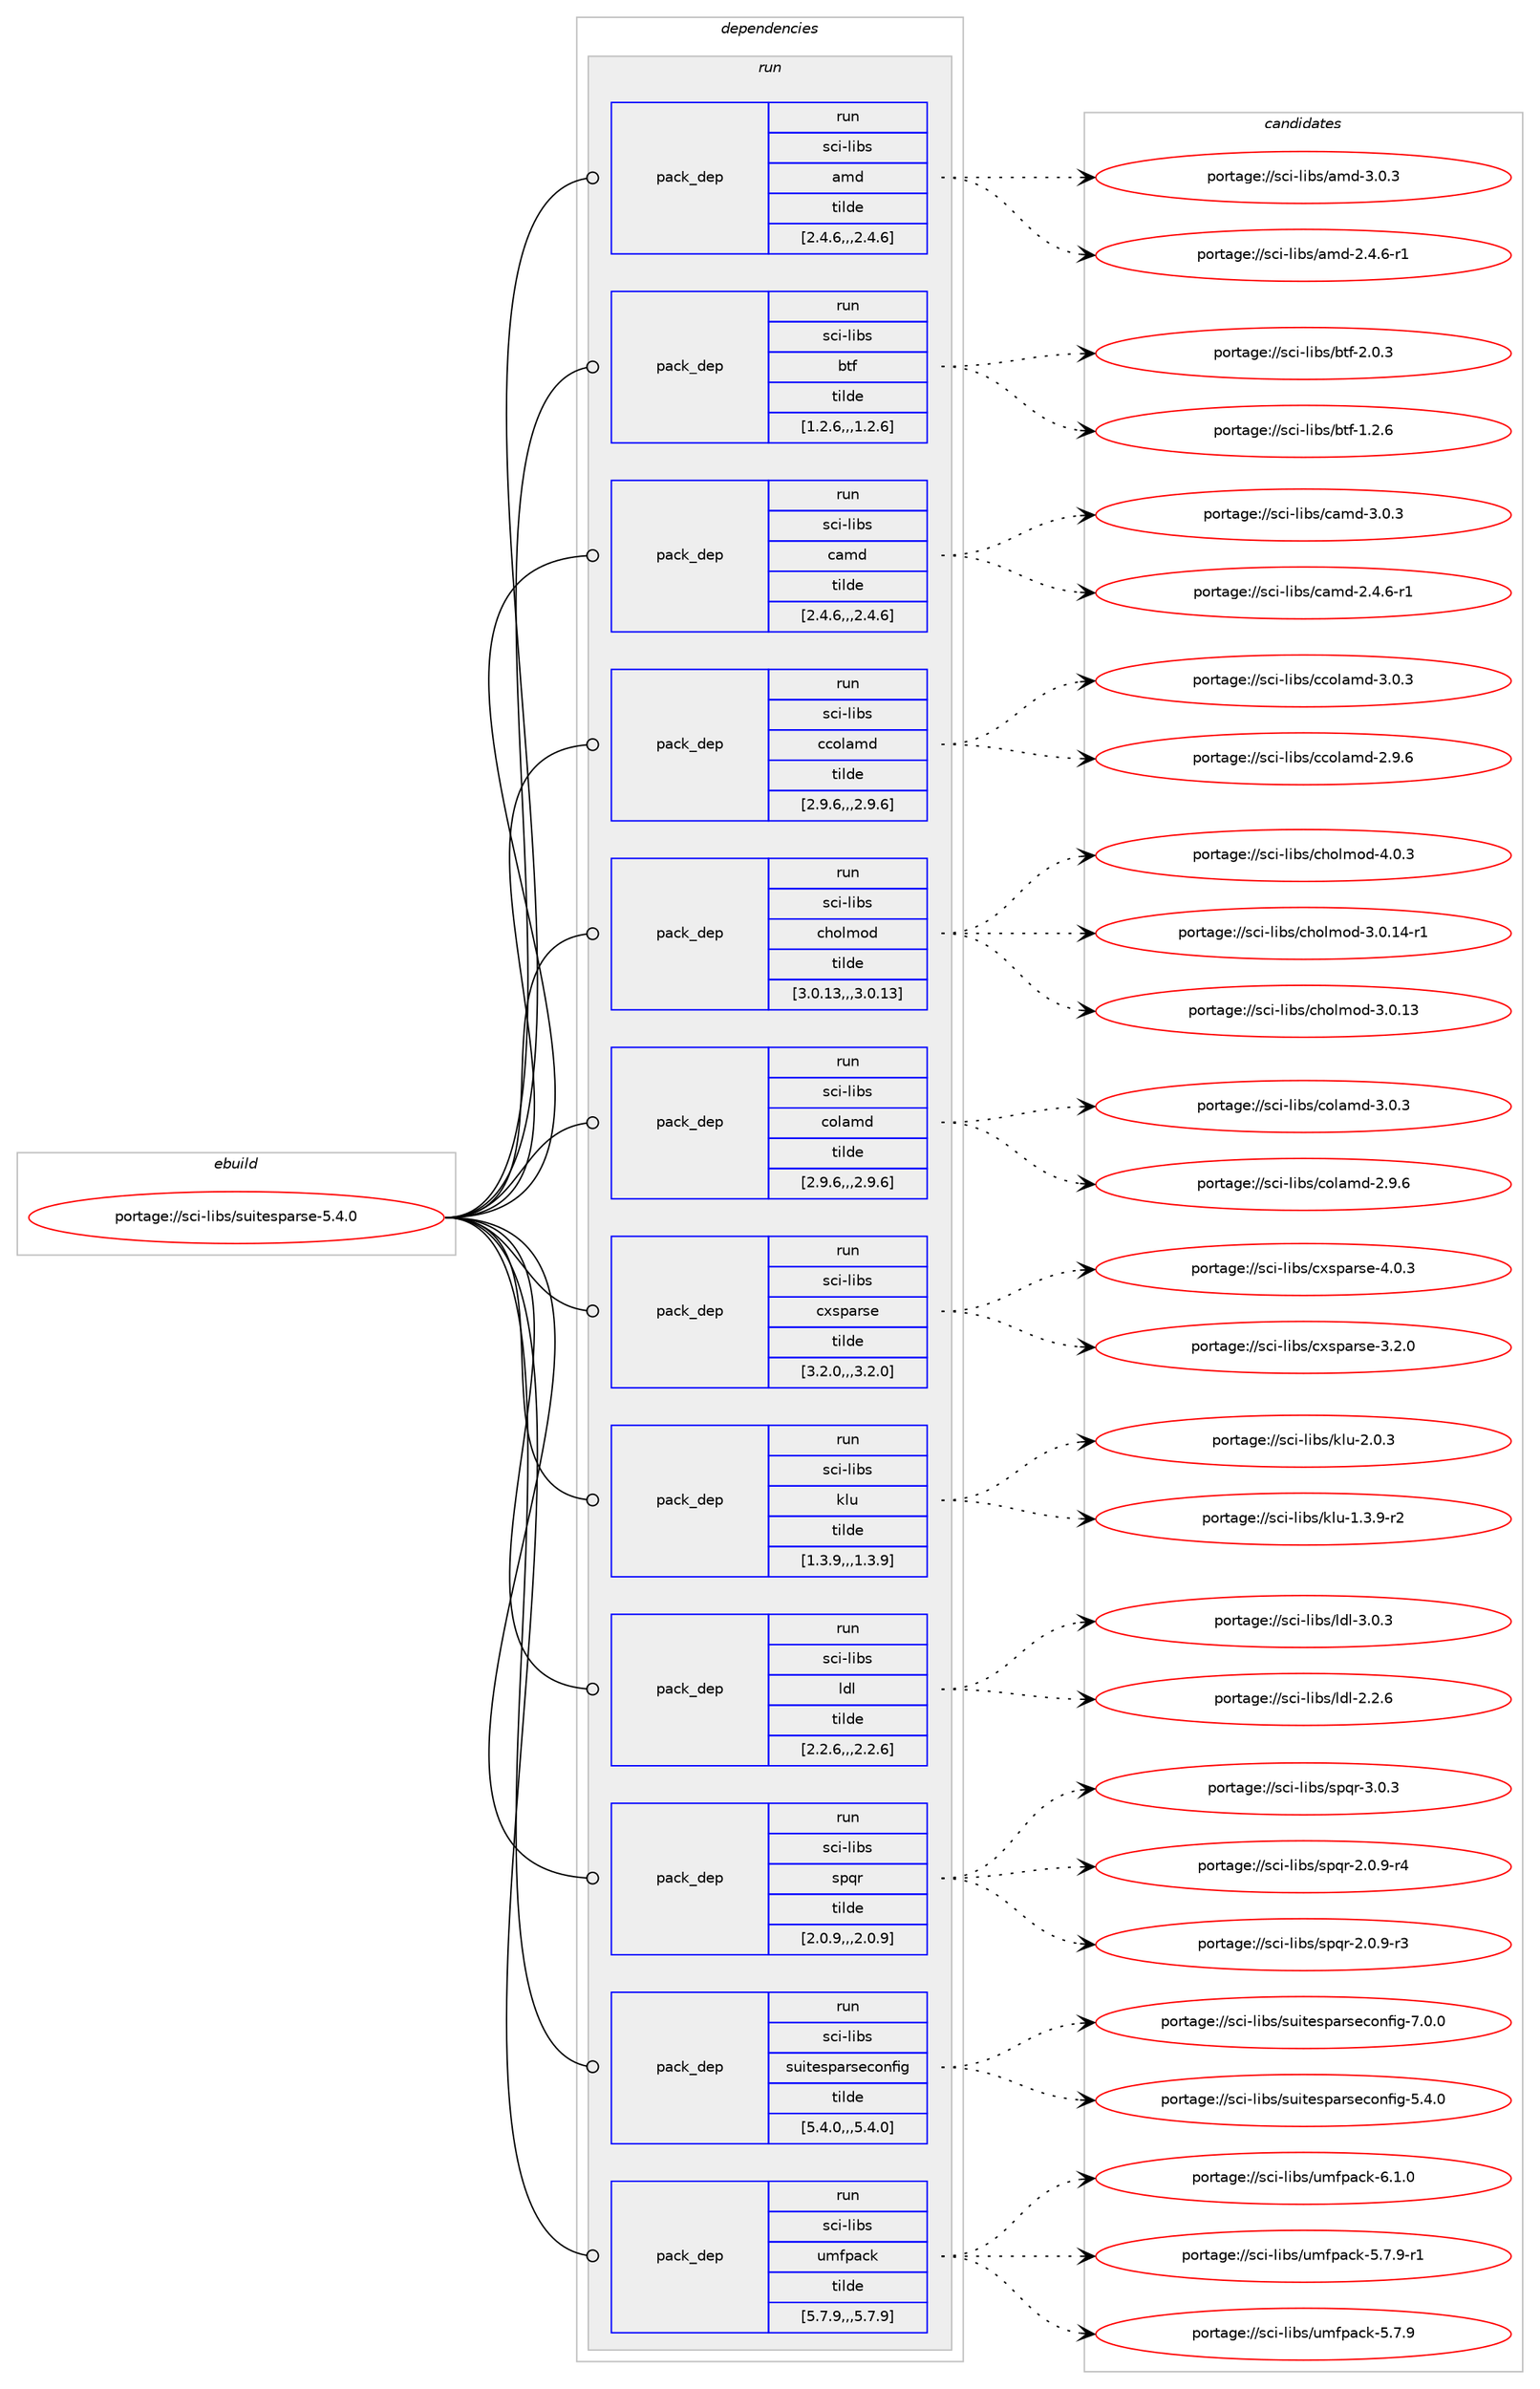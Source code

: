 digraph prolog {

# *************
# Graph options
# *************

newrank=true;
concentrate=true;
compound=true;
graph [rankdir=LR,fontname=Helvetica,fontsize=10,ranksep=1.5];#, ranksep=2.5, nodesep=0.2];
edge  [arrowhead=vee];
node  [fontname=Helvetica,fontsize=10];

# **********
# The ebuild
# **********

subgraph cluster_leftcol {
color=gray;
label=<<i>ebuild</i>>;
id [label="portage://sci-libs/suitesparse-5.4.0", color=red, width=4, href="../sci-libs/suitesparse-5.4.0.svg"];
}

# ****************
# The dependencies
# ****************

subgraph cluster_midcol {
color=gray;
label=<<i>dependencies</i>>;
subgraph cluster_compile {
fillcolor="#eeeeee";
style=filled;
label=<<i>compile</i>>;
}
subgraph cluster_compileandrun {
fillcolor="#eeeeee";
style=filled;
label=<<i>compile and run</i>>;
}
subgraph cluster_run {
fillcolor="#eeeeee";
style=filled;
label=<<i>run</i>>;
subgraph pack9781 {
dependency15828 [label=<<TABLE BORDER="0" CELLBORDER="1" CELLSPACING="0" CELLPADDING="4" WIDTH="220"><TR><TD ROWSPAN="6" CELLPADDING="30">pack_dep</TD></TR><TR><TD WIDTH="110">run</TD></TR><TR><TD>sci-libs</TD></TR><TR><TD>amd</TD></TR><TR><TD>tilde</TD></TR><TR><TD>[2.4.6,,,2.4.6]</TD></TR></TABLE>>, shape=none, color=blue];
}
id:e -> dependency15828:w [weight=20,style="solid",arrowhead="odot"];
subgraph pack9782 {
dependency15829 [label=<<TABLE BORDER="0" CELLBORDER="1" CELLSPACING="0" CELLPADDING="4" WIDTH="220"><TR><TD ROWSPAN="6" CELLPADDING="30">pack_dep</TD></TR><TR><TD WIDTH="110">run</TD></TR><TR><TD>sci-libs</TD></TR><TR><TD>btf</TD></TR><TR><TD>tilde</TD></TR><TR><TD>[1.2.6,,,1.2.6]</TD></TR></TABLE>>, shape=none, color=blue];
}
id:e -> dependency15829:w [weight=20,style="solid",arrowhead="odot"];
subgraph pack9783 {
dependency15830 [label=<<TABLE BORDER="0" CELLBORDER="1" CELLSPACING="0" CELLPADDING="4" WIDTH="220"><TR><TD ROWSPAN="6" CELLPADDING="30">pack_dep</TD></TR><TR><TD WIDTH="110">run</TD></TR><TR><TD>sci-libs</TD></TR><TR><TD>camd</TD></TR><TR><TD>tilde</TD></TR><TR><TD>[2.4.6,,,2.4.6]</TD></TR></TABLE>>, shape=none, color=blue];
}
id:e -> dependency15830:w [weight=20,style="solid",arrowhead="odot"];
subgraph pack9784 {
dependency15831 [label=<<TABLE BORDER="0" CELLBORDER="1" CELLSPACING="0" CELLPADDING="4" WIDTH="220"><TR><TD ROWSPAN="6" CELLPADDING="30">pack_dep</TD></TR><TR><TD WIDTH="110">run</TD></TR><TR><TD>sci-libs</TD></TR><TR><TD>ccolamd</TD></TR><TR><TD>tilde</TD></TR><TR><TD>[2.9.6,,,2.9.6]</TD></TR></TABLE>>, shape=none, color=blue];
}
id:e -> dependency15831:w [weight=20,style="solid",arrowhead="odot"];
subgraph pack9785 {
dependency15832 [label=<<TABLE BORDER="0" CELLBORDER="1" CELLSPACING="0" CELLPADDING="4" WIDTH="220"><TR><TD ROWSPAN="6" CELLPADDING="30">pack_dep</TD></TR><TR><TD WIDTH="110">run</TD></TR><TR><TD>sci-libs</TD></TR><TR><TD>cholmod</TD></TR><TR><TD>tilde</TD></TR><TR><TD>[3.0.13,,,3.0.13]</TD></TR></TABLE>>, shape=none, color=blue];
}
id:e -> dependency15832:w [weight=20,style="solid",arrowhead="odot"];
subgraph pack9786 {
dependency15833 [label=<<TABLE BORDER="0" CELLBORDER="1" CELLSPACING="0" CELLPADDING="4" WIDTH="220"><TR><TD ROWSPAN="6" CELLPADDING="30">pack_dep</TD></TR><TR><TD WIDTH="110">run</TD></TR><TR><TD>sci-libs</TD></TR><TR><TD>colamd</TD></TR><TR><TD>tilde</TD></TR><TR><TD>[2.9.6,,,2.9.6]</TD></TR></TABLE>>, shape=none, color=blue];
}
id:e -> dependency15833:w [weight=20,style="solid",arrowhead="odot"];
subgraph pack9787 {
dependency15834 [label=<<TABLE BORDER="0" CELLBORDER="1" CELLSPACING="0" CELLPADDING="4" WIDTH="220"><TR><TD ROWSPAN="6" CELLPADDING="30">pack_dep</TD></TR><TR><TD WIDTH="110">run</TD></TR><TR><TD>sci-libs</TD></TR><TR><TD>cxsparse</TD></TR><TR><TD>tilde</TD></TR><TR><TD>[3.2.0,,,3.2.0]</TD></TR></TABLE>>, shape=none, color=blue];
}
id:e -> dependency15834:w [weight=20,style="solid",arrowhead="odot"];
subgraph pack9788 {
dependency15835 [label=<<TABLE BORDER="0" CELLBORDER="1" CELLSPACING="0" CELLPADDING="4" WIDTH="220"><TR><TD ROWSPAN="6" CELLPADDING="30">pack_dep</TD></TR><TR><TD WIDTH="110">run</TD></TR><TR><TD>sci-libs</TD></TR><TR><TD>klu</TD></TR><TR><TD>tilde</TD></TR><TR><TD>[1.3.9,,,1.3.9]</TD></TR></TABLE>>, shape=none, color=blue];
}
id:e -> dependency15835:w [weight=20,style="solid",arrowhead="odot"];
subgraph pack9789 {
dependency15836 [label=<<TABLE BORDER="0" CELLBORDER="1" CELLSPACING="0" CELLPADDING="4" WIDTH="220"><TR><TD ROWSPAN="6" CELLPADDING="30">pack_dep</TD></TR><TR><TD WIDTH="110">run</TD></TR><TR><TD>sci-libs</TD></TR><TR><TD>ldl</TD></TR><TR><TD>tilde</TD></TR><TR><TD>[2.2.6,,,2.2.6]</TD></TR></TABLE>>, shape=none, color=blue];
}
id:e -> dependency15836:w [weight=20,style="solid",arrowhead="odot"];
subgraph pack9790 {
dependency15837 [label=<<TABLE BORDER="0" CELLBORDER="1" CELLSPACING="0" CELLPADDING="4" WIDTH="220"><TR><TD ROWSPAN="6" CELLPADDING="30">pack_dep</TD></TR><TR><TD WIDTH="110">run</TD></TR><TR><TD>sci-libs</TD></TR><TR><TD>spqr</TD></TR><TR><TD>tilde</TD></TR><TR><TD>[2.0.9,,,2.0.9]</TD></TR></TABLE>>, shape=none, color=blue];
}
id:e -> dependency15837:w [weight=20,style="solid",arrowhead="odot"];
subgraph pack9791 {
dependency15838 [label=<<TABLE BORDER="0" CELLBORDER="1" CELLSPACING="0" CELLPADDING="4" WIDTH="220"><TR><TD ROWSPAN="6" CELLPADDING="30">pack_dep</TD></TR><TR><TD WIDTH="110">run</TD></TR><TR><TD>sci-libs</TD></TR><TR><TD>suitesparseconfig</TD></TR><TR><TD>tilde</TD></TR><TR><TD>[5.4.0,,,5.4.0]</TD></TR></TABLE>>, shape=none, color=blue];
}
id:e -> dependency15838:w [weight=20,style="solid",arrowhead="odot"];
subgraph pack9792 {
dependency15839 [label=<<TABLE BORDER="0" CELLBORDER="1" CELLSPACING="0" CELLPADDING="4" WIDTH="220"><TR><TD ROWSPAN="6" CELLPADDING="30">pack_dep</TD></TR><TR><TD WIDTH="110">run</TD></TR><TR><TD>sci-libs</TD></TR><TR><TD>umfpack</TD></TR><TR><TD>tilde</TD></TR><TR><TD>[5.7.9,,,5.7.9]</TD></TR></TABLE>>, shape=none, color=blue];
}
id:e -> dependency15839:w [weight=20,style="solid",arrowhead="odot"];
}
}

# **************
# The candidates
# **************

subgraph cluster_choices {
rank=same;
color=gray;
label=<<i>candidates</i>>;

subgraph choice9781 {
color=black;
nodesep=1;
choice1159910545108105981154797109100455146484651 [label="portage://sci-libs/amd-3.0.3", color=red, width=4,href="../sci-libs/amd-3.0.3.svg"];
choice11599105451081059811547971091004550465246544511449 [label="portage://sci-libs/amd-2.4.6-r1", color=red, width=4,href="../sci-libs/amd-2.4.6-r1.svg"];
dependency15828:e -> choice1159910545108105981154797109100455146484651:w [style=dotted,weight="100"];
dependency15828:e -> choice11599105451081059811547971091004550465246544511449:w [style=dotted,weight="100"];
}
subgraph choice9782 {
color=black;
nodesep=1;
choice1159910545108105981154798116102455046484651 [label="portage://sci-libs/btf-2.0.3", color=red, width=4,href="../sci-libs/btf-2.0.3.svg"];
choice1159910545108105981154798116102454946504654 [label="portage://sci-libs/btf-1.2.6", color=red, width=4,href="../sci-libs/btf-1.2.6.svg"];
dependency15829:e -> choice1159910545108105981154798116102455046484651:w [style=dotted,weight="100"];
dependency15829:e -> choice1159910545108105981154798116102454946504654:w [style=dotted,weight="100"];
}
subgraph choice9783 {
color=black;
nodesep=1;
choice115991054510810598115479997109100455146484651 [label="portage://sci-libs/camd-3.0.3", color=red, width=4,href="../sci-libs/camd-3.0.3.svg"];
choice1159910545108105981154799971091004550465246544511449 [label="portage://sci-libs/camd-2.4.6-r1", color=red, width=4,href="../sci-libs/camd-2.4.6-r1.svg"];
dependency15830:e -> choice115991054510810598115479997109100455146484651:w [style=dotted,weight="100"];
dependency15830:e -> choice1159910545108105981154799971091004550465246544511449:w [style=dotted,weight="100"];
}
subgraph choice9784 {
color=black;
nodesep=1;
choice11599105451081059811547999911110897109100455146484651 [label="portage://sci-libs/ccolamd-3.0.3", color=red, width=4,href="../sci-libs/ccolamd-3.0.3.svg"];
choice11599105451081059811547999911110897109100455046574654 [label="portage://sci-libs/ccolamd-2.9.6", color=red, width=4,href="../sci-libs/ccolamd-2.9.6.svg"];
dependency15831:e -> choice11599105451081059811547999911110897109100455146484651:w [style=dotted,weight="100"];
dependency15831:e -> choice11599105451081059811547999911110897109100455046574654:w [style=dotted,weight="100"];
}
subgraph choice9785 {
color=black;
nodesep=1;
choice1159910545108105981154799104111108109111100455246484651 [label="portage://sci-libs/cholmod-4.0.3", color=red, width=4,href="../sci-libs/cholmod-4.0.3.svg"];
choice1159910545108105981154799104111108109111100455146484649524511449 [label="portage://sci-libs/cholmod-3.0.14-r1", color=red, width=4,href="../sci-libs/cholmod-3.0.14-r1.svg"];
choice115991054510810598115479910411110810911110045514648464951 [label="portage://sci-libs/cholmod-3.0.13", color=red, width=4,href="../sci-libs/cholmod-3.0.13.svg"];
dependency15832:e -> choice1159910545108105981154799104111108109111100455246484651:w [style=dotted,weight="100"];
dependency15832:e -> choice1159910545108105981154799104111108109111100455146484649524511449:w [style=dotted,weight="100"];
dependency15832:e -> choice115991054510810598115479910411110810911110045514648464951:w [style=dotted,weight="100"];
}
subgraph choice9786 {
color=black;
nodesep=1;
choice115991054510810598115479911110897109100455146484651 [label="portage://sci-libs/colamd-3.0.3", color=red, width=4,href="../sci-libs/colamd-3.0.3.svg"];
choice115991054510810598115479911110897109100455046574654 [label="portage://sci-libs/colamd-2.9.6", color=red, width=4,href="../sci-libs/colamd-2.9.6.svg"];
dependency15833:e -> choice115991054510810598115479911110897109100455146484651:w [style=dotted,weight="100"];
dependency15833:e -> choice115991054510810598115479911110897109100455046574654:w [style=dotted,weight="100"];
}
subgraph choice9787 {
color=black;
nodesep=1;
choice115991054510810598115479912011511297114115101455246484651 [label="portage://sci-libs/cxsparse-4.0.3", color=red, width=4,href="../sci-libs/cxsparse-4.0.3.svg"];
choice115991054510810598115479912011511297114115101455146504648 [label="portage://sci-libs/cxsparse-3.2.0", color=red, width=4,href="../sci-libs/cxsparse-3.2.0.svg"];
dependency15834:e -> choice115991054510810598115479912011511297114115101455246484651:w [style=dotted,weight="100"];
dependency15834:e -> choice115991054510810598115479912011511297114115101455146504648:w [style=dotted,weight="100"];
}
subgraph choice9788 {
color=black;
nodesep=1;
choice11599105451081059811547107108117455046484651 [label="portage://sci-libs/klu-2.0.3", color=red, width=4,href="../sci-libs/klu-2.0.3.svg"];
choice115991054510810598115471071081174549465146574511450 [label="portage://sci-libs/klu-1.3.9-r2", color=red, width=4,href="../sci-libs/klu-1.3.9-r2.svg"];
dependency15835:e -> choice11599105451081059811547107108117455046484651:w [style=dotted,weight="100"];
dependency15835:e -> choice115991054510810598115471071081174549465146574511450:w [style=dotted,weight="100"];
}
subgraph choice9789 {
color=black;
nodesep=1;
choice11599105451081059811547108100108455146484651 [label="portage://sci-libs/ldl-3.0.3", color=red, width=4,href="../sci-libs/ldl-3.0.3.svg"];
choice11599105451081059811547108100108455046504654 [label="portage://sci-libs/ldl-2.2.6", color=red, width=4,href="../sci-libs/ldl-2.2.6.svg"];
dependency15836:e -> choice11599105451081059811547108100108455146484651:w [style=dotted,weight="100"];
dependency15836:e -> choice11599105451081059811547108100108455046504654:w [style=dotted,weight="100"];
}
subgraph choice9790 {
color=black;
nodesep=1;
choice11599105451081059811547115112113114455146484651 [label="portage://sci-libs/spqr-3.0.3", color=red, width=4,href="../sci-libs/spqr-3.0.3.svg"];
choice115991054510810598115471151121131144550464846574511452 [label="portage://sci-libs/spqr-2.0.9-r4", color=red, width=4,href="../sci-libs/spqr-2.0.9-r4.svg"];
choice115991054510810598115471151121131144550464846574511451 [label="portage://sci-libs/spqr-2.0.9-r3", color=red, width=4,href="../sci-libs/spqr-2.0.9-r3.svg"];
dependency15837:e -> choice11599105451081059811547115112113114455146484651:w [style=dotted,weight="100"];
dependency15837:e -> choice115991054510810598115471151121131144550464846574511452:w [style=dotted,weight="100"];
dependency15837:e -> choice115991054510810598115471151121131144550464846574511451:w [style=dotted,weight="100"];
}
subgraph choice9791 {
color=black;
nodesep=1;
choice115991054510810598115471151171051161011151129711411510199111110102105103455546484648 [label="portage://sci-libs/suitesparseconfig-7.0.0", color=red, width=4,href="../sci-libs/suitesparseconfig-7.0.0.svg"];
choice115991054510810598115471151171051161011151129711411510199111110102105103455346524648 [label="portage://sci-libs/suitesparseconfig-5.4.0", color=red, width=4,href="../sci-libs/suitesparseconfig-5.4.0.svg"];
dependency15838:e -> choice115991054510810598115471151171051161011151129711411510199111110102105103455546484648:w [style=dotted,weight="100"];
dependency15838:e -> choice115991054510810598115471151171051161011151129711411510199111110102105103455346524648:w [style=dotted,weight="100"];
}
subgraph choice9792 {
color=black;
nodesep=1;
choice115991054510810598115471171091021129799107455446494648 [label="portage://sci-libs/umfpack-6.1.0", color=red, width=4,href="../sci-libs/umfpack-6.1.0.svg"];
choice1159910545108105981154711710910211297991074553465546574511449 [label="portage://sci-libs/umfpack-5.7.9-r1", color=red, width=4,href="../sci-libs/umfpack-5.7.9-r1.svg"];
choice115991054510810598115471171091021129799107455346554657 [label="portage://sci-libs/umfpack-5.7.9", color=red, width=4,href="../sci-libs/umfpack-5.7.9.svg"];
dependency15839:e -> choice115991054510810598115471171091021129799107455446494648:w [style=dotted,weight="100"];
dependency15839:e -> choice1159910545108105981154711710910211297991074553465546574511449:w [style=dotted,weight="100"];
dependency15839:e -> choice115991054510810598115471171091021129799107455346554657:w [style=dotted,weight="100"];
}
}

}
